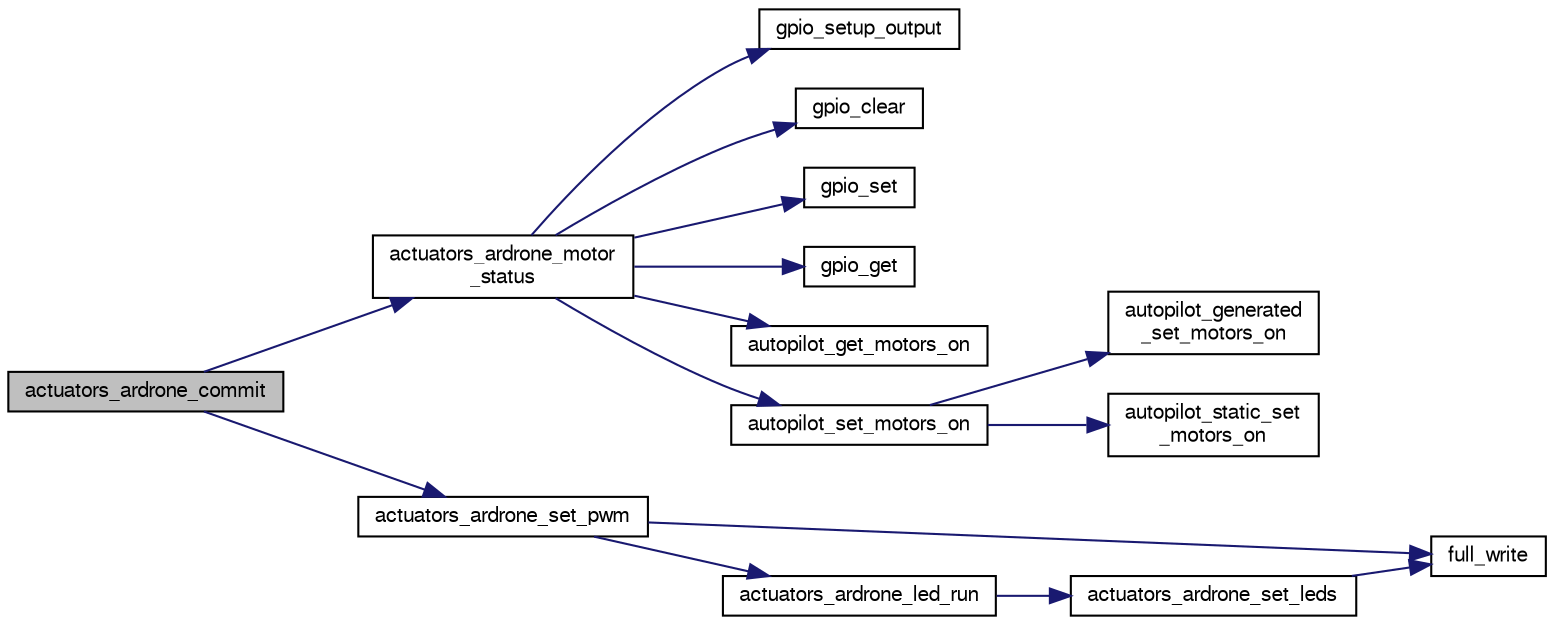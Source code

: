 digraph "actuators_ardrone_commit"
{
  edge [fontname="FreeSans",fontsize="10",labelfontname="FreeSans",labelfontsize="10"];
  node [fontname="FreeSans",fontsize="10",shape=record];
  rankdir="LR";
  Node1 [label="actuators_ardrone_commit",height=0.2,width=0.4,color="black", fillcolor="grey75", style="filled", fontcolor="black"];
  Node1 -> Node2 [color="midnightblue",fontsize="10",style="solid",fontname="FreeSans"];
  Node2 [label="actuators_ardrone_motor\l_status",height=0.2,width=0.4,color="black", fillcolor="white", style="filled",URL="$boards_2ardrone_2actuators_8c.html#ad8d796514edd55dd0f4a2134fd83f691"];
  Node2 -> Node3 [color="midnightblue",fontsize="10",style="solid",fontname="FreeSans"];
  Node3 [label="gpio_setup_output",height=0.2,width=0.4,color="black", fillcolor="white", style="filled",URL="$chibios_2mcu__periph_2gpio__arch_8c.html#a614c4a447f1e43381d92c682ac3b953f",tooltip="Setup one or more pins of the given GPIO port as outputs. "];
  Node2 -> Node4 [color="midnightblue",fontsize="10",style="solid",fontname="FreeSans"];
  Node4 [label="gpio_clear",height=0.2,width=0.4,color="black", fillcolor="white", style="filled",URL="$chibios_2mcu__periph_2gpio__arch_8h.html#a302a5c9e7203669d0b9db8a2952fe009",tooltip="Clear a gpio output to low level. "];
  Node2 -> Node5 [color="midnightblue",fontsize="10",style="solid",fontname="FreeSans"];
  Node5 [label="gpio_set",height=0.2,width=0.4,color="black", fillcolor="white", style="filled",URL="$chibios_2mcu__periph_2gpio__arch_8h.html#a0da8ef247730680b4ffa595d11069051",tooltip="Set a gpio output to high level. "];
  Node2 -> Node6 [color="midnightblue",fontsize="10",style="solid",fontname="FreeSans"];
  Node6 [label="gpio_get",height=0.2,width=0.4,color="black", fillcolor="white", style="filled",URL="$chibios_2mcu__periph_2gpio__arch_8h.html#afd6403990094d8cd6010b2e641a977da",tooltip="Get level of a gpio. "];
  Node2 -> Node7 [color="midnightblue",fontsize="10",style="solid",fontname="FreeSans"];
  Node7 [label="autopilot_get_motors_on",height=0.2,width=0.4,color="black", fillcolor="white", style="filled",URL="$autopilot_8c.html#a6b52f0f9cd2cbf420a77029513ea6f35",tooltip="get motors status "];
  Node2 -> Node8 [color="midnightblue",fontsize="10",style="solid",fontname="FreeSans"];
  Node8 [label="autopilot_set_motors_on",height=0.2,width=0.4,color="black", fillcolor="white", style="filled",URL="$autopilot_8c.html#a984f4d5c6b86649c92c12acff12025f5",tooltip="turn motors on/off, eventually depending of the current mode set kill_throttle accordingly FIXME is i..."];
  Node8 -> Node9 [color="midnightblue",fontsize="10",style="solid",fontname="FreeSans"];
  Node9 [label="autopilot_generated\l_set_motors_on",height=0.2,width=0.4,color="black", fillcolor="white", style="filled",URL="$fixedwing_2autopilot__generated_8c.html#ae22ba131f3568b0ef1e9b5b57bdf74ab"];
  Node8 -> Node10 [color="midnightblue",fontsize="10",style="solid",fontname="FreeSans"];
  Node10 [label="autopilot_static_set\l_motors_on",height=0.2,width=0.4,color="black", fillcolor="white", style="filled",URL="$fixedwing_2autopilot__static_8c.html#abfbb0a41b76eefca4b0df8297b2569c8"];
  Node1 -> Node11 [color="midnightblue",fontsize="10",style="solid",fontname="FreeSans"];
  Node11 [label="actuators_ardrone_set_pwm",height=0.2,width=0.4,color="black", fillcolor="white", style="filled",URL="$boards_2ardrone_2actuators_8c.html#a3e18bc7da29945523e0b38e96549ef24",tooltip="Write motor speed command cmd = 001aaaaa aaaabbbb bbbbbccc ccccccdd ddddddd0. "];
  Node11 -> Node12 [color="midnightblue",fontsize="10",style="solid",fontname="FreeSans"];
  Node12 [label="full_write",height=0.2,width=0.4,color="black", fillcolor="white", style="filled",URL="$navdata_8c.html#a2a56a11d98c367fcfc5bd7afb77fd2ec",tooltip="Write to fd even while being interrupted. "];
  Node11 -> Node13 [color="midnightblue",fontsize="10",style="solid",fontname="FreeSans"];
  Node13 [label="actuators_ardrone_led_run",height=0.2,width=0.4,color="black", fillcolor="white", style="filled",URL="$boards_2ardrone_2actuators_8c.html#a913a981db9fcfdbd6e725e41bd10e517"];
  Node13 -> Node14 [color="midnightblue",fontsize="10",style="solid",fontname="FreeSans"];
  Node14 [label="actuators_ardrone_set_leds",height=0.2,width=0.4,color="black", fillcolor="white", style="filled",URL="$boards_2ardrone_2actuators_8c.html#a11c0ec8b46c2dfe8877fbf3b0ca3244a",tooltip="Write LED command cmd = 011rrrr0 000gggg0 (this is ardrone1 format, we need ardrone2 format) ..."];
  Node14 -> Node12 [color="midnightblue",fontsize="10",style="solid",fontname="FreeSans"];
}
